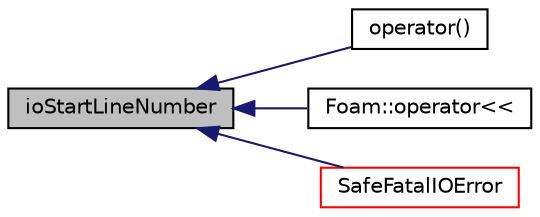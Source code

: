 digraph "ioStartLineNumber"
{
  bgcolor="transparent";
  edge [fontname="Helvetica",fontsize="10",labelfontname="Helvetica",labelfontsize="10"];
  node [fontname="Helvetica",fontsize="10",shape=record];
  rankdir="LR";
  Node1 [label="ioStartLineNumber",height=0.2,width=0.4,color="black", fillcolor="grey75", style="filled", fontcolor="black"];
  Node1 -> Node2 [dir="back",color="midnightblue",fontsize="10",style="solid",fontname="Helvetica"];
  Node2 [label="operator()",height=0.2,width=0.4,color="black",URL="$a01197.html#a66858b96374e129848ac0d4126a7afad",tooltip="Convert to OSstream. "];
  Node1 -> Node3 [dir="back",color="midnightblue",fontsize="10",style="solid",fontname="Helvetica"];
  Node3 [label="Foam::operator\<\<",height=0.2,width=0.4,color="black",URL="$a10936.html#a287e075191b83948b0a09a445f010a71"];
  Node1 -> Node4 [dir="back",color="midnightblue",fontsize="10",style="solid",fontname="Helvetica"];
  Node4 [label="SafeFatalIOError",height=0.2,width=0.4,color="red",URL="$a01197.html#a2587907b4e929cdc3e1e17ef88318c77",tooltip="Print basic message and exit. Uses cerr if streams not constructed. "];
}

